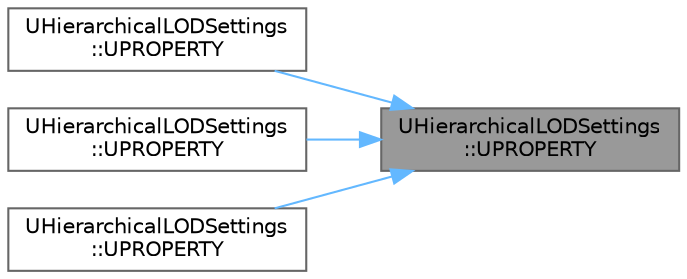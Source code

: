 digraph "UHierarchicalLODSettings::UPROPERTY"
{
 // INTERACTIVE_SVG=YES
 // LATEX_PDF_SIZE
  bgcolor="transparent";
  edge [fontname=Helvetica,fontsize=10,labelfontname=Helvetica,labelfontsize=10];
  node [fontname=Helvetica,fontsize=10,shape=box,height=0.2,width=0.4];
  rankdir="RL";
  Node1 [id="Node000001",label="UHierarchicalLODSettings\l::UPROPERTY",height=0.2,width=0.4,color="gray40", fillcolor="grey60", style="filled", fontcolor="black",tooltip="If enabled will force the project set HLOD level settings to be used across all levels in the project..."];
  Node1 -> Node2 [id="edge1_Node000001_Node000002",dir="back",color="steelblue1",style="solid",tooltip=" "];
  Node2 [id="Node000002",label="UHierarchicalLODSettings\l::UPROPERTY",height=0.2,width=0.4,color="grey40", fillcolor="white", style="filled",URL="$d0/d87/classUHierarchicalLODSettings.html#a2e2b2ceeb8ab1429a3b268c62e80ce69",tooltip="Base material used for creating a Constant Material Instance as the Proxy Material."];
  Node1 -> Node3 [id="edge2_Node000001_Node000003",dir="back",color="steelblue1",style="solid",tooltip=" "];
  Node3 [id="Node000003",label="UHierarchicalLODSettings\l::UPROPERTY",height=0.2,width=0.4,color="grey40", fillcolor="white", style="filled",URL="$d0/d87/classUHierarchicalLODSettings.html#a9a7641010fb36d86340e074b85e1b056",tooltip=" "];
  Node1 -> Node4 [id="edge3_Node000001_Node000004",dir="back",color="steelblue1",style="solid",tooltip=" "];
  Node4 [id="Node000004",label="UHierarchicalLODSettings\l::UPROPERTY",height=0.2,width=0.4,color="grey40", fillcolor="white", style="filled",URL="$d0/d87/classUHierarchicalLODSettings.html#a0db25e185f33a2e1a77a8a1dd478f53f",tooltip=" "];
}
